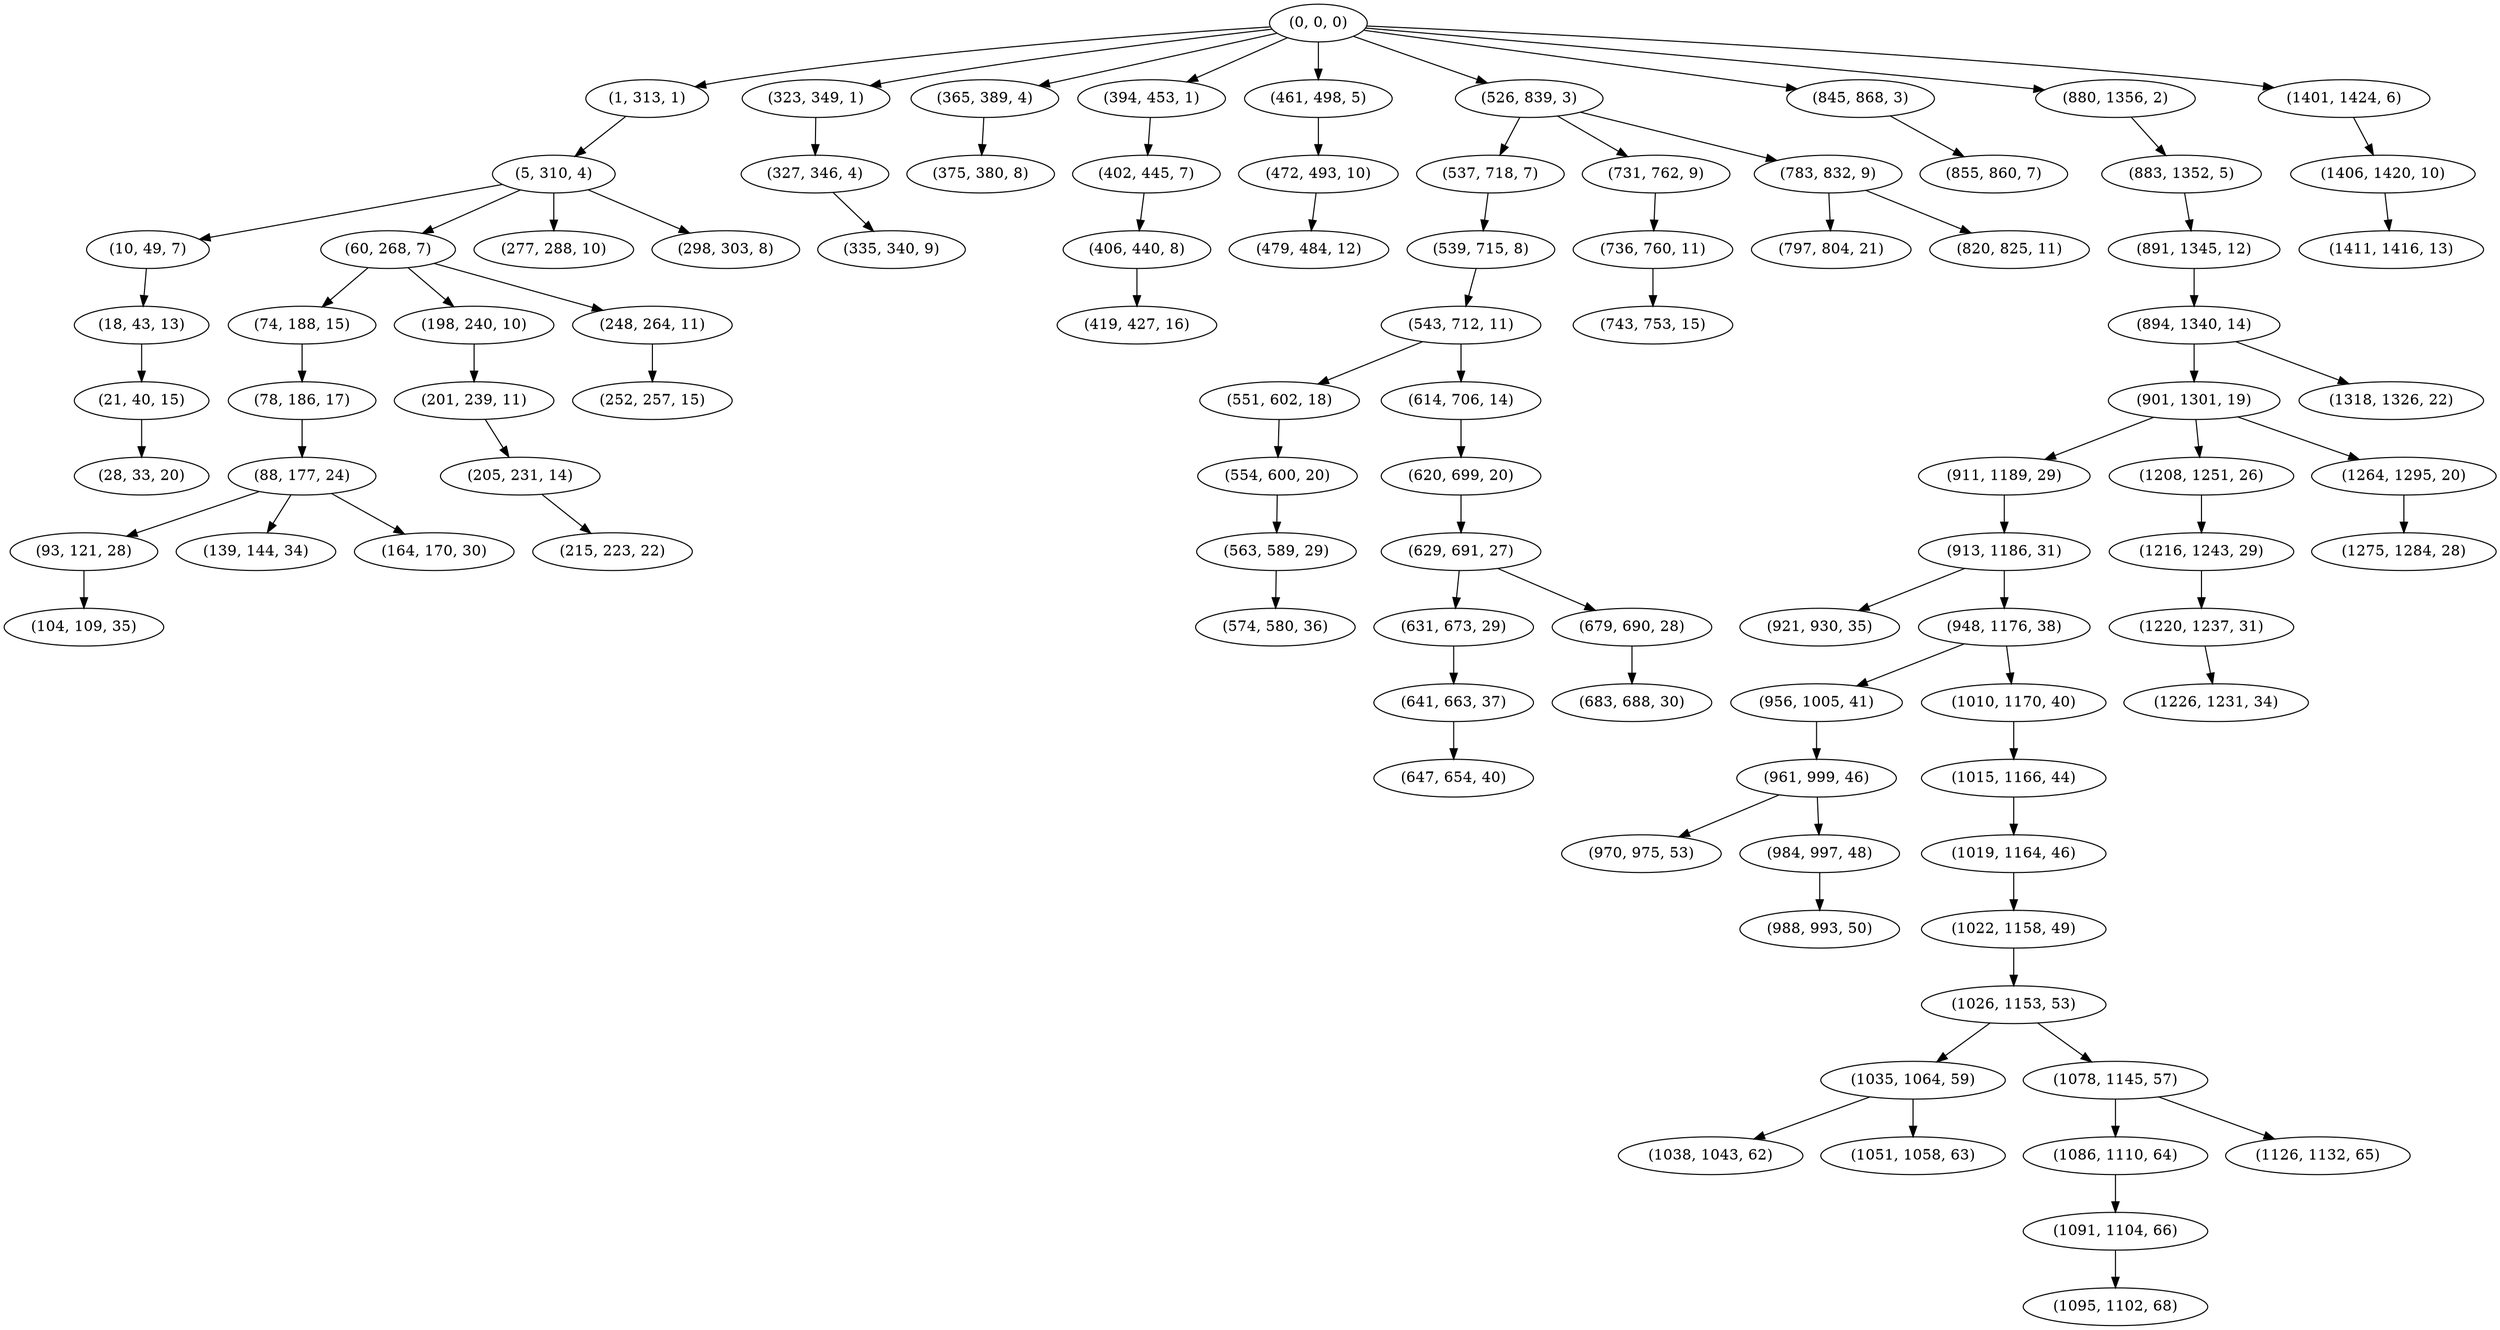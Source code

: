 digraph tree {
    "(0, 0, 0)";
    "(1, 313, 1)";
    "(5, 310, 4)";
    "(10, 49, 7)";
    "(18, 43, 13)";
    "(21, 40, 15)";
    "(28, 33, 20)";
    "(60, 268, 7)";
    "(74, 188, 15)";
    "(78, 186, 17)";
    "(88, 177, 24)";
    "(93, 121, 28)";
    "(104, 109, 35)";
    "(139, 144, 34)";
    "(164, 170, 30)";
    "(198, 240, 10)";
    "(201, 239, 11)";
    "(205, 231, 14)";
    "(215, 223, 22)";
    "(248, 264, 11)";
    "(252, 257, 15)";
    "(277, 288, 10)";
    "(298, 303, 8)";
    "(323, 349, 1)";
    "(327, 346, 4)";
    "(335, 340, 9)";
    "(365, 389, 4)";
    "(375, 380, 8)";
    "(394, 453, 1)";
    "(402, 445, 7)";
    "(406, 440, 8)";
    "(419, 427, 16)";
    "(461, 498, 5)";
    "(472, 493, 10)";
    "(479, 484, 12)";
    "(526, 839, 3)";
    "(537, 718, 7)";
    "(539, 715, 8)";
    "(543, 712, 11)";
    "(551, 602, 18)";
    "(554, 600, 20)";
    "(563, 589, 29)";
    "(574, 580, 36)";
    "(614, 706, 14)";
    "(620, 699, 20)";
    "(629, 691, 27)";
    "(631, 673, 29)";
    "(641, 663, 37)";
    "(647, 654, 40)";
    "(679, 690, 28)";
    "(683, 688, 30)";
    "(731, 762, 9)";
    "(736, 760, 11)";
    "(743, 753, 15)";
    "(783, 832, 9)";
    "(797, 804, 21)";
    "(820, 825, 11)";
    "(845, 868, 3)";
    "(855, 860, 7)";
    "(880, 1356, 2)";
    "(883, 1352, 5)";
    "(891, 1345, 12)";
    "(894, 1340, 14)";
    "(901, 1301, 19)";
    "(911, 1189, 29)";
    "(913, 1186, 31)";
    "(921, 930, 35)";
    "(948, 1176, 38)";
    "(956, 1005, 41)";
    "(961, 999, 46)";
    "(970, 975, 53)";
    "(984, 997, 48)";
    "(988, 993, 50)";
    "(1010, 1170, 40)";
    "(1015, 1166, 44)";
    "(1019, 1164, 46)";
    "(1022, 1158, 49)";
    "(1026, 1153, 53)";
    "(1035, 1064, 59)";
    "(1038, 1043, 62)";
    "(1051, 1058, 63)";
    "(1078, 1145, 57)";
    "(1086, 1110, 64)";
    "(1091, 1104, 66)";
    "(1095, 1102, 68)";
    "(1126, 1132, 65)";
    "(1208, 1251, 26)";
    "(1216, 1243, 29)";
    "(1220, 1237, 31)";
    "(1226, 1231, 34)";
    "(1264, 1295, 20)";
    "(1275, 1284, 28)";
    "(1318, 1326, 22)";
    "(1401, 1424, 6)";
    "(1406, 1420, 10)";
    "(1411, 1416, 13)";
    "(0, 0, 0)" -> "(1, 313, 1)";
    "(0, 0, 0)" -> "(323, 349, 1)";
    "(0, 0, 0)" -> "(365, 389, 4)";
    "(0, 0, 0)" -> "(394, 453, 1)";
    "(0, 0, 0)" -> "(461, 498, 5)";
    "(0, 0, 0)" -> "(526, 839, 3)";
    "(0, 0, 0)" -> "(845, 868, 3)";
    "(0, 0, 0)" -> "(880, 1356, 2)";
    "(0, 0, 0)" -> "(1401, 1424, 6)";
    "(1, 313, 1)" -> "(5, 310, 4)";
    "(5, 310, 4)" -> "(10, 49, 7)";
    "(5, 310, 4)" -> "(60, 268, 7)";
    "(5, 310, 4)" -> "(277, 288, 10)";
    "(5, 310, 4)" -> "(298, 303, 8)";
    "(10, 49, 7)" -> "(18, 43, 13)";
    "(18, 43, 13)" -> "(21, 40, 15)";
    "(21, 40, 15)" -> "(28, 33, 20)";
    "(60, 268, 7)" -> "(74, 188, 15)";
    "(60, 268, 7)" -> "(198, 240, 10)";
    "(60, 268, 7)" -> "(248, 264, 11)";
    "(74, 188, 15)" -> "(78, 186, 17)";
    "(78, 186, 17)" -> "(88, 177, 24)";
    "(88, 177, 24)" -> "(93, 121, 28)";
    "(88, 177, 24)" -> "(139, 144, 34)";
    "(88, 177, 24)" -> "(164, 170, 30)";
    "(93, 121, 28)" -> "(104, 109, 35)";
    "(198, 240, 10)" -> "(201, 239, 11)";
    "(201, 239, 11)" -> "(205, 231, 14)";
    "(205, 231, 14)" -> "(215, 223, 22)";
    "(248, 264, 11)" -> "(252, 257, 15)";
    "(323, 349, 1)" -> "(327, 346, 4)";
    "(327, 346, 4)" -> "(335, 340, 9)";
    "(365, 389, 4)" -> "(375, 380, 8)";
    "(394, 453, 1)" -> "(402, 445, 7)";
    "(402, 445, 7)" -> "(406, 440, 8)";
    "(406, 440, 8)" -> "(419, 427, 16)";
    "(461, 498, 5)" -> "(472, 493, 10)";
    "(472, 493, 10)" -> "(479, 484, 12)";
    "(526, 839, 3)" -> "(537, 718, 7)";
    "(526, 839, 3)" -> "(731, 762, 9)";
    "(526, 839, 3)" -> "(783, 832, 9)";
    "(537, 718, 7)" -> "(539, 715, 8)";
    "(539, 715, 8)" -> "(543, 712, 11)";
    "(543, 712, 11)" -> "(551, 602, 18)";
    "(543, 712, 11)" -> "(614, 706, 14)";
    "(551, 602, 18)" -> "(554, 600, 20)";
    "(554, 600, 20)" -> "(563, 589, 29)";
    "(563, 589, 29)" -> "(574, 580, 36)";
    "(614, 706, 14)" -> "(620, 699, 20)";
    "(620, 699, 20)" -> "(629, 691, 27)";
    "(629, 691, 27)" -> "(631, 673, 29)";
    "(629, 691, 27)" -> "(679, 690, 28)";
    "(631, 673, 29)" -> "(641, 663, 37)";
    "(641, 663, 37)" -> "(647, 654, 40)";
    "(679, 690, 28)" -> "(683, 688, 30)";
    "(731, 762, 9)" -> "(736, 760, 11)";
    "(736, 760, 11)" -> "(743, 753, 15)";
    "(783, 832, 9)" -> "(797, 804, 21)";
    "(783, 832, 9)" -> "(820, 825, 11)";
    "(845, 868, 3)" -> "(855, 860, 7)";
    "(880, 1356, 2)" -> "(883, 1352, 5)";
    "(883, 1352, 5)" -> "(891, 1345, 12)";
    "(891, 1345, 12)" -> "(894, 1340, 14)";
    "(894, 1340, 14)" -> "(901, 1301, 19)";
    "(894, 1340, 14)" -> "(1318, 1326, 22)";
    "(901, 1301, 19)" -> "(911, 1189, 29)";
    "(901, 1301, 19)" -> "(1208, 1251, 26)";
    "(901, 1301, 19)" -> "(1264, 1295, 20)";
    "(911, 1189, 29)" -> "(913, 1186, 31)";
    "(913, 1186, 31)" -> "(921, 930, 35)";
    "(913, 1186, 31)" -> "(948, 1176, 38)";
    "(948, 1176, 38)" -> "(956, 1005, 41)";
    "(948, 1176, 38)" -> "(1010, 1170, 40)";
    "(956, 1005, 41)" -> "(961, 999, 46)";
    "(961, 999, 46)" -> "(970, 975, 53)";
    "(961, 999, 46)" -> "(984, 997, 48)";
    "(984, 997, 48)" -> "(988, 993, 50)";
    "(1010, 1170, 40)" -> "(1015, 1166, 44)";
    "(1015, 1166, 44)" -> "(1019, 1164, 46)";
    "(1019, 1164, 46)" -> "(1022, 1158, 49)";
    "(1022, 1158, 49)" -> "(1026, 1153, 53)";
    "(1026, 1153, 53)" -> "(1035, 1064, 59)";
    "(1026, 1153, 53)" -> "(1078, 1145, 57)";
    "(1035, 1064, 59)" -> "(1038, 1043, 62)";
    "(1035, 1064, 59)" -> "(1051, 1058, 63)";
    "(1078, 1145, 57)" -> "(1086, 1110, 64)";
    "(1078, 1145, 57)" -> "(1126, 1132, 65)";
    "(1086, 1110, 64)" -> "(1091, 1104, 66)";
    "(1091, 1104, 66)" -> "(1095, 1102, 68)";
    "(1208, 1251, 26)" -> "(1216, 1243, 29)";
    "(1216, 1243, 29)" -> "(1220, 1237, 31)";
    "(1220, 1237, 31)" -> "(1226, 1231, 34)";
    "(1264, 1295, 20)" -> "(1275, 1284, 28)";
    "(1401, 1424, 6)" -> "(1406, 1420, 10)";
    "(1406, 1420, 10)" -> "(1411, 1416, 13)";
}
